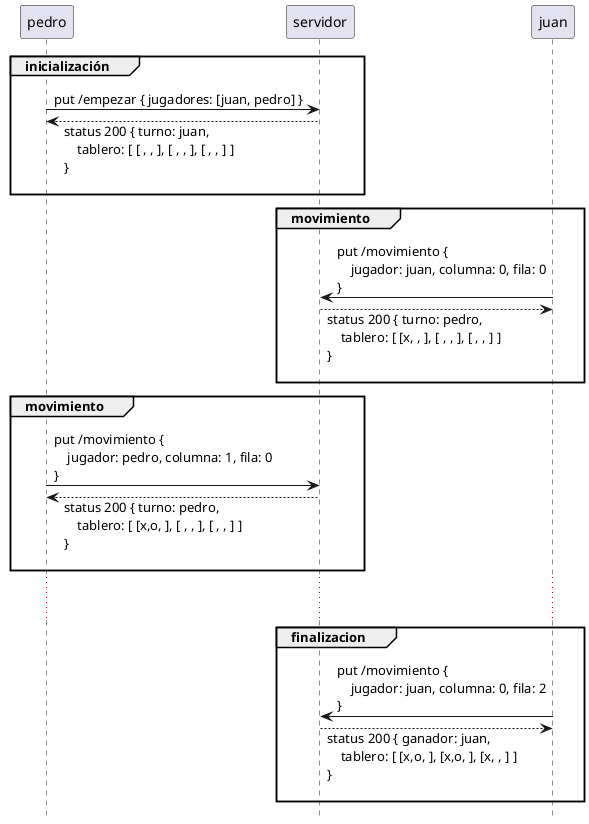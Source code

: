 @startuml
hide footbox
skinparam sequenceMessageAlign left
skinparam responseMessageBelowArrow true

group inicialización
||10||
pedro -> servidor: put /empezar { jugadores: [juan, pedro] }
pedro <-- servidor: status 200 { turno: juan,\n    tablero: [ [ , , ], [ , , ], [ , , ] ]\n}
||10||
end

group movimiento
||10||
juan -> servidor: put /movimiento {\n    jugador: juan, columna: 0, fila: 0\n}
juan <-- servidor: status 200 { turno: pedro,\n    tablero: [ [x, , ], [ , , ], [ , , ] ]\n}
||10||
end

group movimiento
||10||
pedro -> servidor: put /movimiento {\n    jugador: pedro, columna: 1, fila: 0\n}
pedro <-- servidor: status 200 { turno: pedro,\n    tablero: [ [x,o, ], [ , , ], [ , , ] ] \n}
||10||
end

... ...

group finalizacion
||10||
juan -> servidor: put /movimiento {\n    jugador: juan, columna: 0, fila: 2\n}
juan <-- servidor: status 200 { ganador: juan,\n    tablero: [ [x,o, ], [x,o, ], [x, , ] ]\n}
||10||
end
@enduml